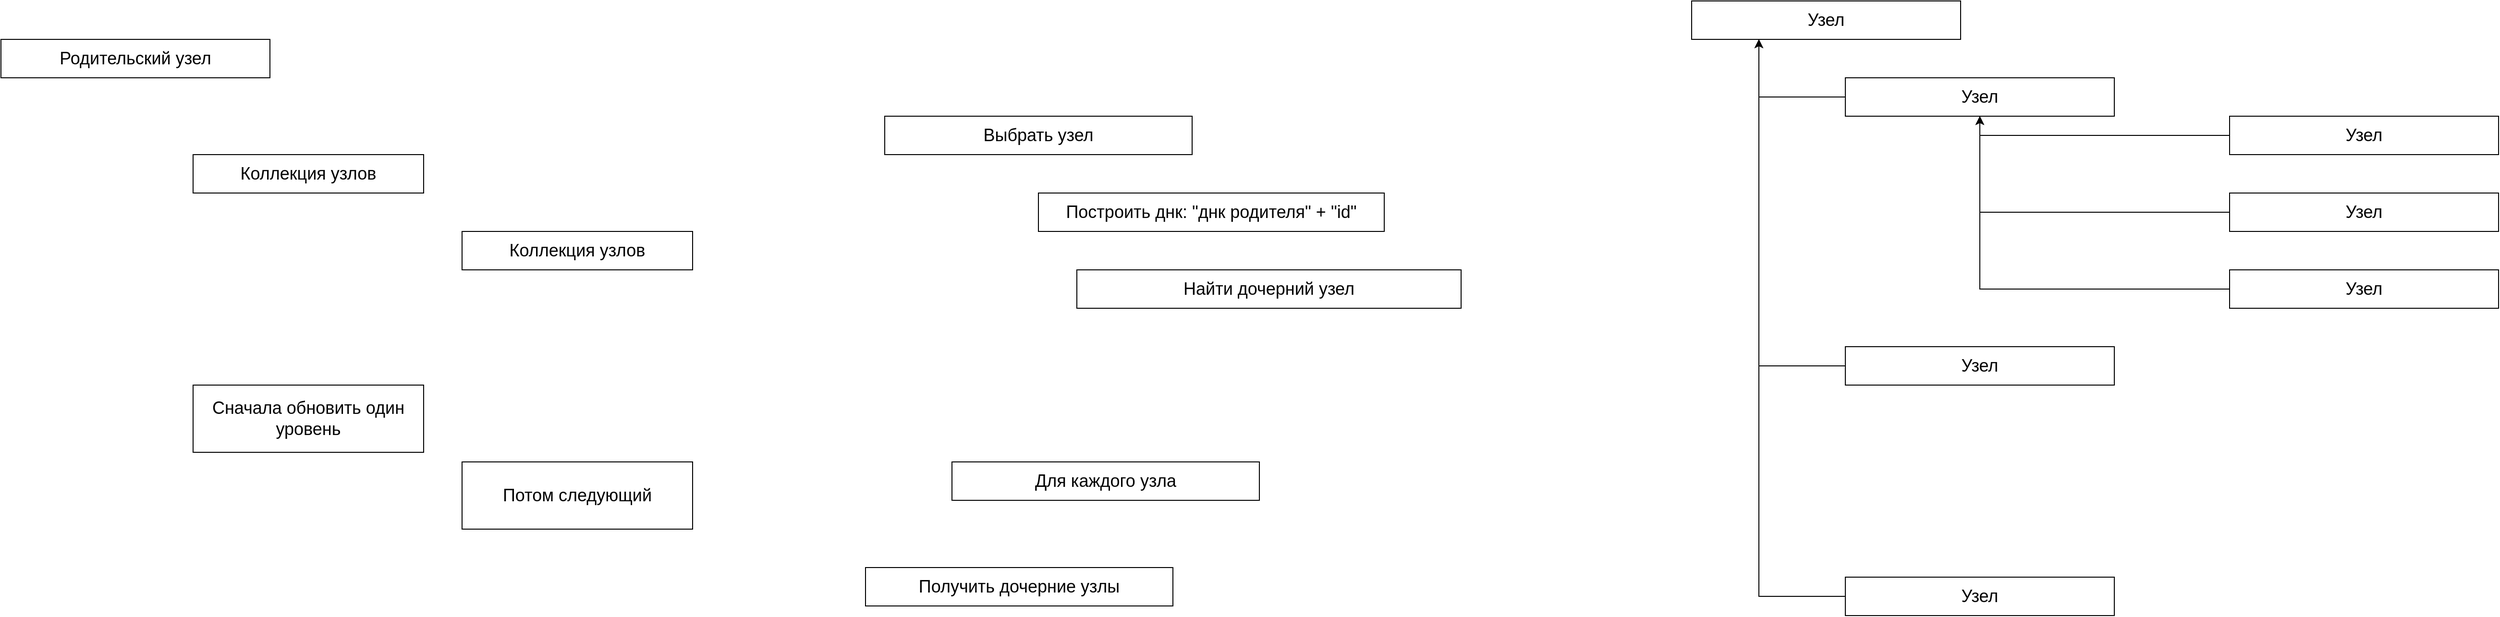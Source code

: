 <mxfile version="20.7.4" type="device"><diagram id="dXc0IwifhgWgUiUQRyFx" name="Page-1"><mxGraphModel dx="2017" dy="1845" grid="1" gridSize="10" guides="1" tooltips="1" connect="1" arrows="1" fold="1" page="1" pageScale="1" pageWidth="850" pageHeight="1100" math="0" shadow="0"><root><mxCell id="0"/><mxCell id="1" parent="0"/><mxCell id="vFTe6uaqUK40_vqK-u_9-20" value="Выбрать узел" style="rounded=0;whiteSpace=wrap;html=1;fontSize=18;" vertex="1" parent="1"><mxGeometry x="80" y="40" width="320" height="40" as="geometry"/></mxCell><mxCell id="vFTe6uaqUK40_vqK-u_9-21" value="Получить дочерние узлы" style="rounded=0;whiteSpace=wrap;html=1;fontSize=18;" vertex="1" parent="1"><mxGeometry x="60" y="510" width="320" height="40" as="geometry"/></mxCell><mxCell id="vFTe6uaqUK40_vqK-u_9-22" value="Для каждого узла" style="rounded=0;whiteSpace=wrap;html=1;fontSize=18;" vertex="1" parent="1"><mxGeometry x="150" y="400" width="320" height="40" as="geometry"/></mxCell><mxCell id="vFTe6uaqUK40_vqK-u_9-23" value="Построить днк: &quot;днк родителя&quot; + &quot;id&quot;" style="rounded=0;whiteSpace=wrap;html=1;fontSize=18;" vertex="1" parent="1"><mxGeometry x="240" y="120" width="360" height="40" as="geometry"/></mxCell><mxCell id="vFTe6uaqUK40_vqK-u_9-24" value="Найти дочерний узел" style="rounded=0;whiteSpace=wrap;html=1;fontSize=18;" vertex="1" parent="1"><mxGeometry x="280" y="200" width="400" height="40" as="geometry"/></mxCell><mxCell id="vFTe6uaqUK40_vqK-u_9-25" value="Коллекция узлов" style="rounded=0;whiteSpace=wrap;html=1;fontSize=18;" vertex="1" parent="1"><mxGeometry x="-640" y="80" width="240" height="40" as="geometry"/></mxCell><mxCell id="vFTe6uaqUK40_vqK-u_9-26" value="Родительский узел" style="rounded=0;whiteSpace=wrap;html=1;fontSize=18;" vertex="1" parent="1"><mxGeometry x="-840" y="-40" width="280" height="40" as="geometry"/></mxCell><mxCell id="vFTe6uaqUK40_vqK-u_9-27" value="Узел" style="rounded=0;whiteSpace=wrap;html=1;fontSize=18;" vertex="1" parent="1"><mxGeometry x="920" y="-80" width="280" height="40" as="geometry"/></mxCell><mxCell id="vFTe6uaqUK40_vqK-u_9-34" style="edgeStyle=orthogonalEdgeStyle;rounded=0;orthogonalLoop=1;jettySize=auto;html=1;exitX=0;exitY=0.5;exitDx=0;exitDy=0;fontSize=18;entryX=0.25;entryY=1;entryDx=0;entryDy=0;" edge="1" parent="1" source="vFTe6uaqUK40_vqK-u_9-28" target="vFTe6uaqUK40_vqK-u_9-27"><mxGeometry relative="1" as="geometry"><mxPoint x="990" y="-60" as="targetPoint"/></mxGeometry></mxCell><mxCell id="vFTe6uaqUK40_vqK-u_9-28" value="Узел" style="rounded=0;whiteSpace=wrap;html=1;fontSize=18;" vertex="1" parent="1"><mxGeometry x="1080" width="280" height="40" as="geometry"/></mxCell><mxCell id="vFTe6uaqUK40_vqK-u_9-35" style="edgeStyle=orthogonalEdgeStyle;rounded=0;orthogonalLoop=1;jettySize=auto;html=1;exitX=0;exitY=0.5;exitDx=0;exitDy=0;fontSize=18;entryX=0.25;entryY=1;entryDx=0;entryDy=0;" edge="1" parent="1" source="vFTe6uaqUK40_vqK-u_9-29" target="vFTe6uaqUK40_vqK-u_9-27"><mxGeometry relative="1" as="geometry"><mxPoint x="1000" y="-40" as="targetPoint"/></mxGeometry></mxCell><mxCell id="vFTe6uaqUK40_vqK-u_9-29" value="Узел" style="rounded=0;whiteSpace=wrap;html=1;fontSize=18;" vertex="1" parent="1"><mxGeometry x="1080" y="280" width="280" height="40" as="geometry"/></mxCell><mxCell id="vFTe6uaqUK40_vqK-u_9-36" style="edgeStyle=orthogonalEdgeStyle;rounded=0;orthogonalLoop=1;jettySize=auto;html=1;exitX=0;exitY=0.5;exitDx=0;exitDy=0;entryX=0.25;entryY=1;entryDx=0;entryDy=0;fontSize=18;" edge="1" parent="1" source="vFTe6uaqUK40_vqK-u_9-30" target="vFTe6uaqUK40_vqK-u_9-27"><mxGeometry relative="1" as="geometry"/></mxCell><mxCell id="vFTe6uaqUK40_vqK-u_9-30" value="Узел" style="rounded=0;whiteSpace=wrap;html=1;fontSize=18;" vertex="1" parent="1"><mxGeometry x="1080" y="520" width="280" height="40" as="geometry"/></mxCell><mxCell id="vFTe6uaqUK40_vqK-u_9-40" style="edgeStyle=orthogonalEdgeStyle;rounded=0;orthogonalLoop=1;jettySize=auto;html=1;exitX=0;exitY=0.5;exitDx=0;exitDy=0;entryX=0.5;entryY=1;entryDx=0;entryDy=0;fontSize=18;" edge="1" parent="1" source="vFTe6uaqUK40_vqK-u_9-37" target="vFTe6uaqUK40_vqK-u_9-28"><mxGeometry relative="1" as="geometry"/></mxCell><mxCell id="vFTe6uaqUK40_vqK-u_9-37" value="Узел" style="rounded=0;whiteSpace=wrap;html=1;fontSize=18;" vertex="1" parent="1"><mxGeometry x="1480" y="40" width="280" height="40" as="geometry"/></mxCell><mxCell id="vFTe6uaqUK40_vqK-u_9-41" style="edgeStyle=orthogonalEdgeStyle;rounded=0;orthogonalLoop=1;jettySize=auto;html=1;exitX=0;exitY=0.5;exitDx=0;exitDy=0;entryX=0.5;entryY=1;entryDx=0;entryDy=0;fontSize=18;" edge="1" parent="1" source="vFTe6uaqUK40_vqK-u_9-38" target="vFTe6uaqUK40_vqK-u_9-28"><mxGeometry relative="1" as="geometry"/></mxCell><mxCell id="vFTe6uaqUK40_vqK-u_9-38" value="Узел" style="rounded=0;whiteSpace=wrap;html=1;fontSize=18;" vertex="1" parent="1"><mxGeometry x="1480" y="120" width="280" height="40" as="geometry"/></mxCell><mxCell id="vFTe6uaqUK40_vqK-u_9-42" style="edgeStyle=orthogonalEdgeStyle;rounded=0;orthogonalLoop=1;jettySize=auto;html=1;exitX=0;exitY=0.5;exitDx=0;exitDy=0;fontSize=18;entryX=0.5;entryY=1;entryDx=0;entryDy=0;" edge="1" parent="1" source="vFTe6uaqUK40_vqK-u_9-39" target="vFTe6uaqUK40_vqK-u_9-28"><mxGeometry relative="1" as="geometry"><mxPoint x="1220" y="30" as="targetPoint"/></mxGeometry></mxCell><mxCell id="vFTe6uaqUK40_vqK-u_9-39" value="Узел" style="rounded=0;whiteSpace=wrap;html=1;fontSize=18;" vertex="1" parent="1"><mxGeometry x="1480" y="200" width="280" height="40" as="geometry"/></mxCell><mxCell id="vFTe6uaqUK40_vqK-u_9-43" value="Коллекция узлов" style="rounded=0;whiteSpace=wrap;html=1;fontSize=18;" vertex="1" parent="1"><mxGeometry x="-360" y="160" width="240" height="40" as="geometry"/></mxCell><mxCell id="vFTe6uaqUK40_vqK-u_9-44" value="Сначала обновить один уровень" style="rounded=0;whiteSpace=wrap;html=1;fontSize=18;" vertex="1" parent="1"><mxGeometry x="-640" y="320" width="240" height="70" as="geometry"/></mxCell><mxCell id="vFTe6uaqUK40_vqK-u_9-45" value="Потом следующий" style="rounded=0;whiteSpace=wrap;html=1;fontSize=18;" vertex="1" parent="1"><mxGeometry x="-360" y="400" width="240" height="70" as="geometry"/></mxCell></root></mxGraphModel></diagram></mxfile>